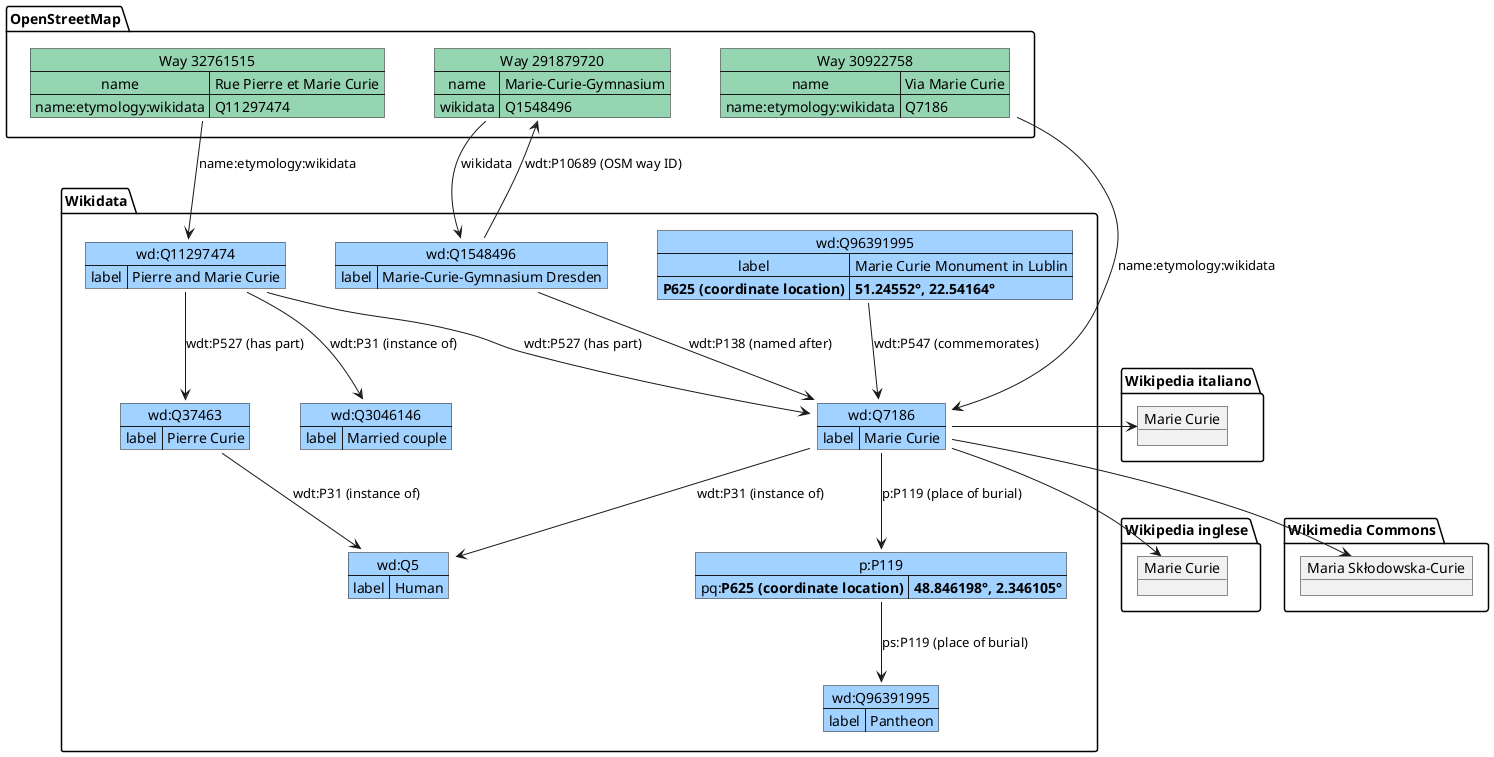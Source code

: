 @startuml overview

package OpenStreetMap {
    map "Way 32761515" as osm_g #95d5b2 {
        name => Rue Pierre et Marie Curie
        name:etymology:wikidata => Q11297474
    }

    map "Way 30922758" as osm_c #95d5b2 {
        name => Via Marie Curie
        name:etymology:wikidata => Q7186
    }

    map "Way 291879720" as osm_d #95d5b2 {
        name => Marie-Curie-Gymnasium
        wikidata => Q1548496
    }
}

package Wikidata {
    map "wd:Q7186" as wd_a #a2d2ff {
        label => Marie Curie
    }
    map "wd:Q37463" as wd_b #a2d2ff {
        label => Pierre Curie
    }
    map "wd:Q11297474" as wd_c #a2d2ff {
        label => Pierre and Marie Curie
    }

    map "wd:Q1548496" as wd_d #a2d2ff {
        label => Marie-Curie-Gymnasium Dresden
    }

    map "wd:Q5" as wd_e #a2d2ff {
        label => Human
    }

    map "wd:Q3046146" as wd_f #a2d2ff {
        label => Married couple
    }

    map "wd:Q96391995" as wd_g #a2d2ff {
        label => Marie Curie Monument in Lublin
        **P625 (coordinate location)** => **51.24552°, 22.54164°**
    }

    map "p:P119" as wd_h #a2d2ff {
        pq:**P625 (coordinate location)** => **48.846198°, 2.346105°**
    }
    map "wd:Q96391995" as wd_i #a2d2ff {
        label => Pantheon
    }
}

package "Wikipedia italiano" {
    object "Marie Curie" as itwiki_a
}

package "Wikipedia inglese" {
    object "Marie Curie" as enwiki_a
}

package "Wikimedia Commons" {
    object "Maria Skłodowska-Curie" as commons_a
}

osm_c --> wd_a : name:etymology:wikidata
osm_d --> wd_d : wikidata
osm_g --> wd_c : name:etymology:wikidata

wd_g --> wd_a : wdt:P547 (commemorates)

wd_d --> osm_d : wdt:P10689 (OSM way ID)
wd_d --> wd_a : wdt:P138 (named after)

wd_c --> wd_a : wdt:P527 (has part)
wd_c --> wd_b : wdt:P527 (has part)

wd_a --> wd_e : wdt:P31 (instance of)
wd_b --> wd_e : wdt:P31 (instance of)
wd_c --> wd_f : wdt:P31 (instance of)

wd_a --> wd_h : p:P119 (place of burial)
wd_h --> wd_i : ps:P119 (place of burial)

wd_a -> itwiki_a
wd_a --> enwiki_a
wd_a --> commons_a

@enduml